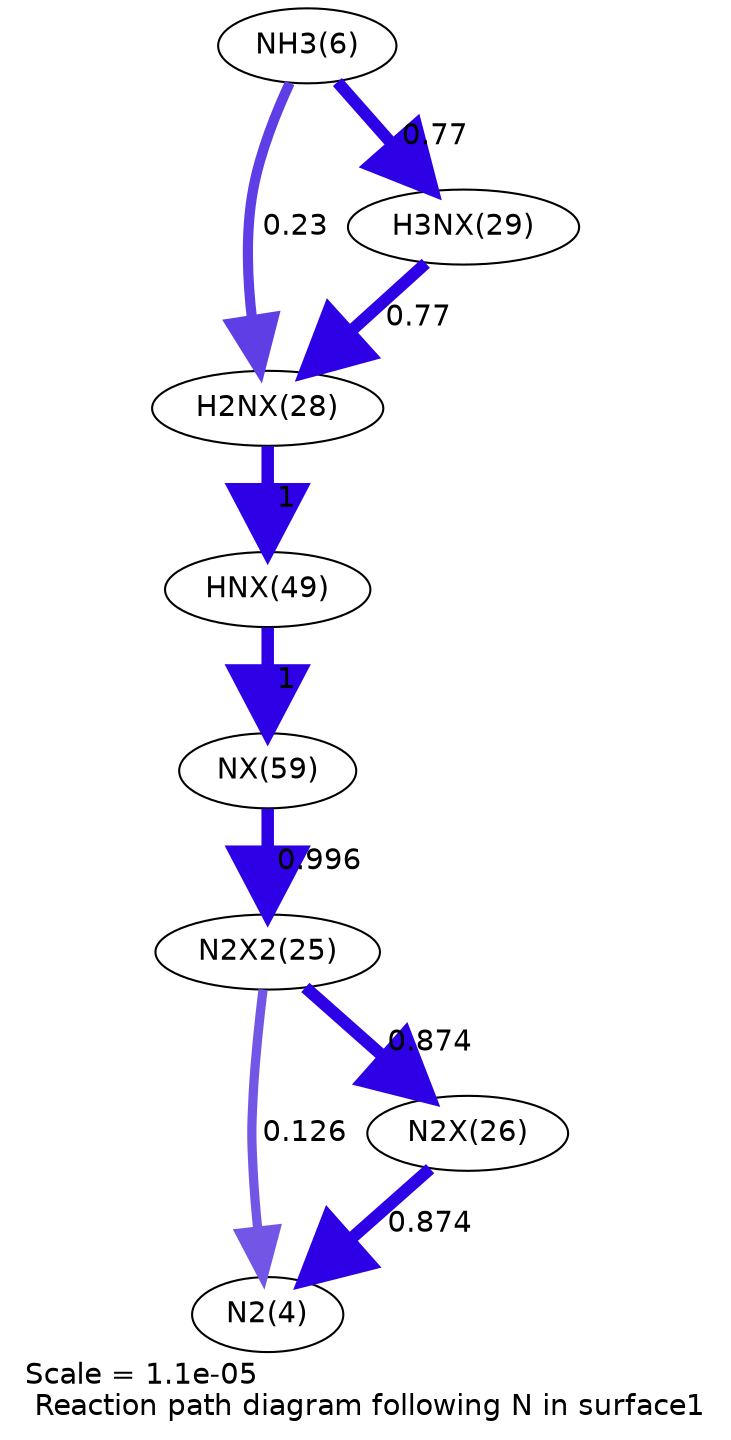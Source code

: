 digraph reaction_paths {
center=1;
s7 -> s19[fontname="Helvetica", penwidth=4.89, arrowsize=2.45, color="0.7, 0.73, 0.9"
, label=" 0.23"];
s7 -> s20[fontname="Helvetica", penwidth=5.8, arrowsize=2.9, color="0.7, 1.27, 0.9"
, label=" 0.77"];
s20 -> s19[fontname="Helvetica", penwidth=5.8, arrowsize=2.9, color="0.7, 1.27, 0.9"
, label=" 0.77"];
s19 -> s22[fontname="Helvetica", penwidth=6, arrowsize=3, color="0.7, 1.5, 0.9"
, label=" 1"];
s22 -> s23[fontname="Helvetica", penwidth=6, arrowsize=3, color="0.7, 1.5, 0.9"
, label=" 1"];
s23 -> s16[fontname="Helvetica", penwidth=6, arrowsize=3, color="0.7, 1.5, 0.9"
, label=" 0.996"];
s16 -> s5[fontname="Helvetica", penwidth=4.44, arrowsize=2.22, color="0.7, 0.626, 0.9"
, label=" 0.126"];
s17 -> s5[fontname="Helvetica", penwidth=5.9, arrowsize=2.95, color="0.7, 1.37, 0.9"
, label=" 0.874"];
s16 -> s17[fontname="Helvetica", penwidth=5.9, arrowsize=2.95, color="0.7, 1.37, 0.9"
, label=" 0.874"];
s5 [ fontname="Helvetica", label="N2(4)"];
s7 [ fontname="Helvetica", label="NH3(6)"];
s16 [ fontname="Helvetica", label="N2X2(25)"];
s17 [ fontname="Helvetica", label="N2X(26)"];
s19 [ fontname="Helvetica", label="H2NX(28)"];
s20 [ fontname="Helvetica", label="H3NX(29)"];
s22 [ fontname="Helvetica", label="HNX(49)"];
s23 [ fontname="Helvetica", label="NX(59)"];
 label = "Scale = 1.1e-05\l Reaction path diagram following N in surface1";
 fontname = "Helvetica";
}
